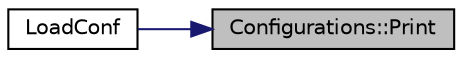 digraph "Configurations::Print"
{
 // LATEX_PDF_SIZE
  edge [fontname="Helvetica",fontsize="10",labelfontname="Helvetica",labelfontsize="10"];
  node [fontname="Helvetica",fontsize="10",shape=record];
  rankdir="RL";
  Node1 [label="Configurations::Print",height=0.2,width=0.4,color="black", fillcolor="grey75", style="filled", fontcolor="black",tooltip=" "];
  Node1 -> Node2 [dir="back",color="midnightblue",fontsize="10",style="solid",fontname="Helvetica"];
  Node2 [label="LoadConf",height=0.2,width=0.4,color="black", fillcolor="white", style="filled",URL="$LoadConf_8C.html#a1816cfd484e5c006e52fa0bb3d8825df",tooltip=" "];
}
